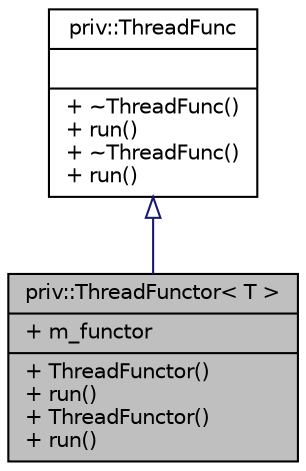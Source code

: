 digraph "priv::ThreadFunctor&lt; T &gt;"
{
 // LATEX_PDF_SIZE
  edge [fontname="Helvetica",fontsize="10",labelfontname="Helvetica",labelfontsize="10"];
  node [fontname="Helvetica",fontsize="10",shape=record];
  Node1 [label="{priv::ThreadFunctor\< T \>\n|+ m_functor\l|+ ThreadFunctor()\l+ run()\l+ ThreadFunctor()\l+ run()\l}",height=0.2,width=0.4,color="black", fillcolor="grey75", style="filled", fontcolor="black",tooltip=" "];
  Node2 -> Node1 [dir="back",color="midnightblue",fontsize="10",style="solid",arrowtail="onormal",fontname="Helvetica"];
  Node2 [label="{priv::ThreadFunc\n||+ ~ThreadFunc()\l+ run()\l+ ~ThreadFunc()\l+ run()\l}",height=0.2,width=0.4,color="black", fillcolor="white", style="filled",URL="$structpriv_1_1ThreadFunc.html",tooltip=" "];
}
